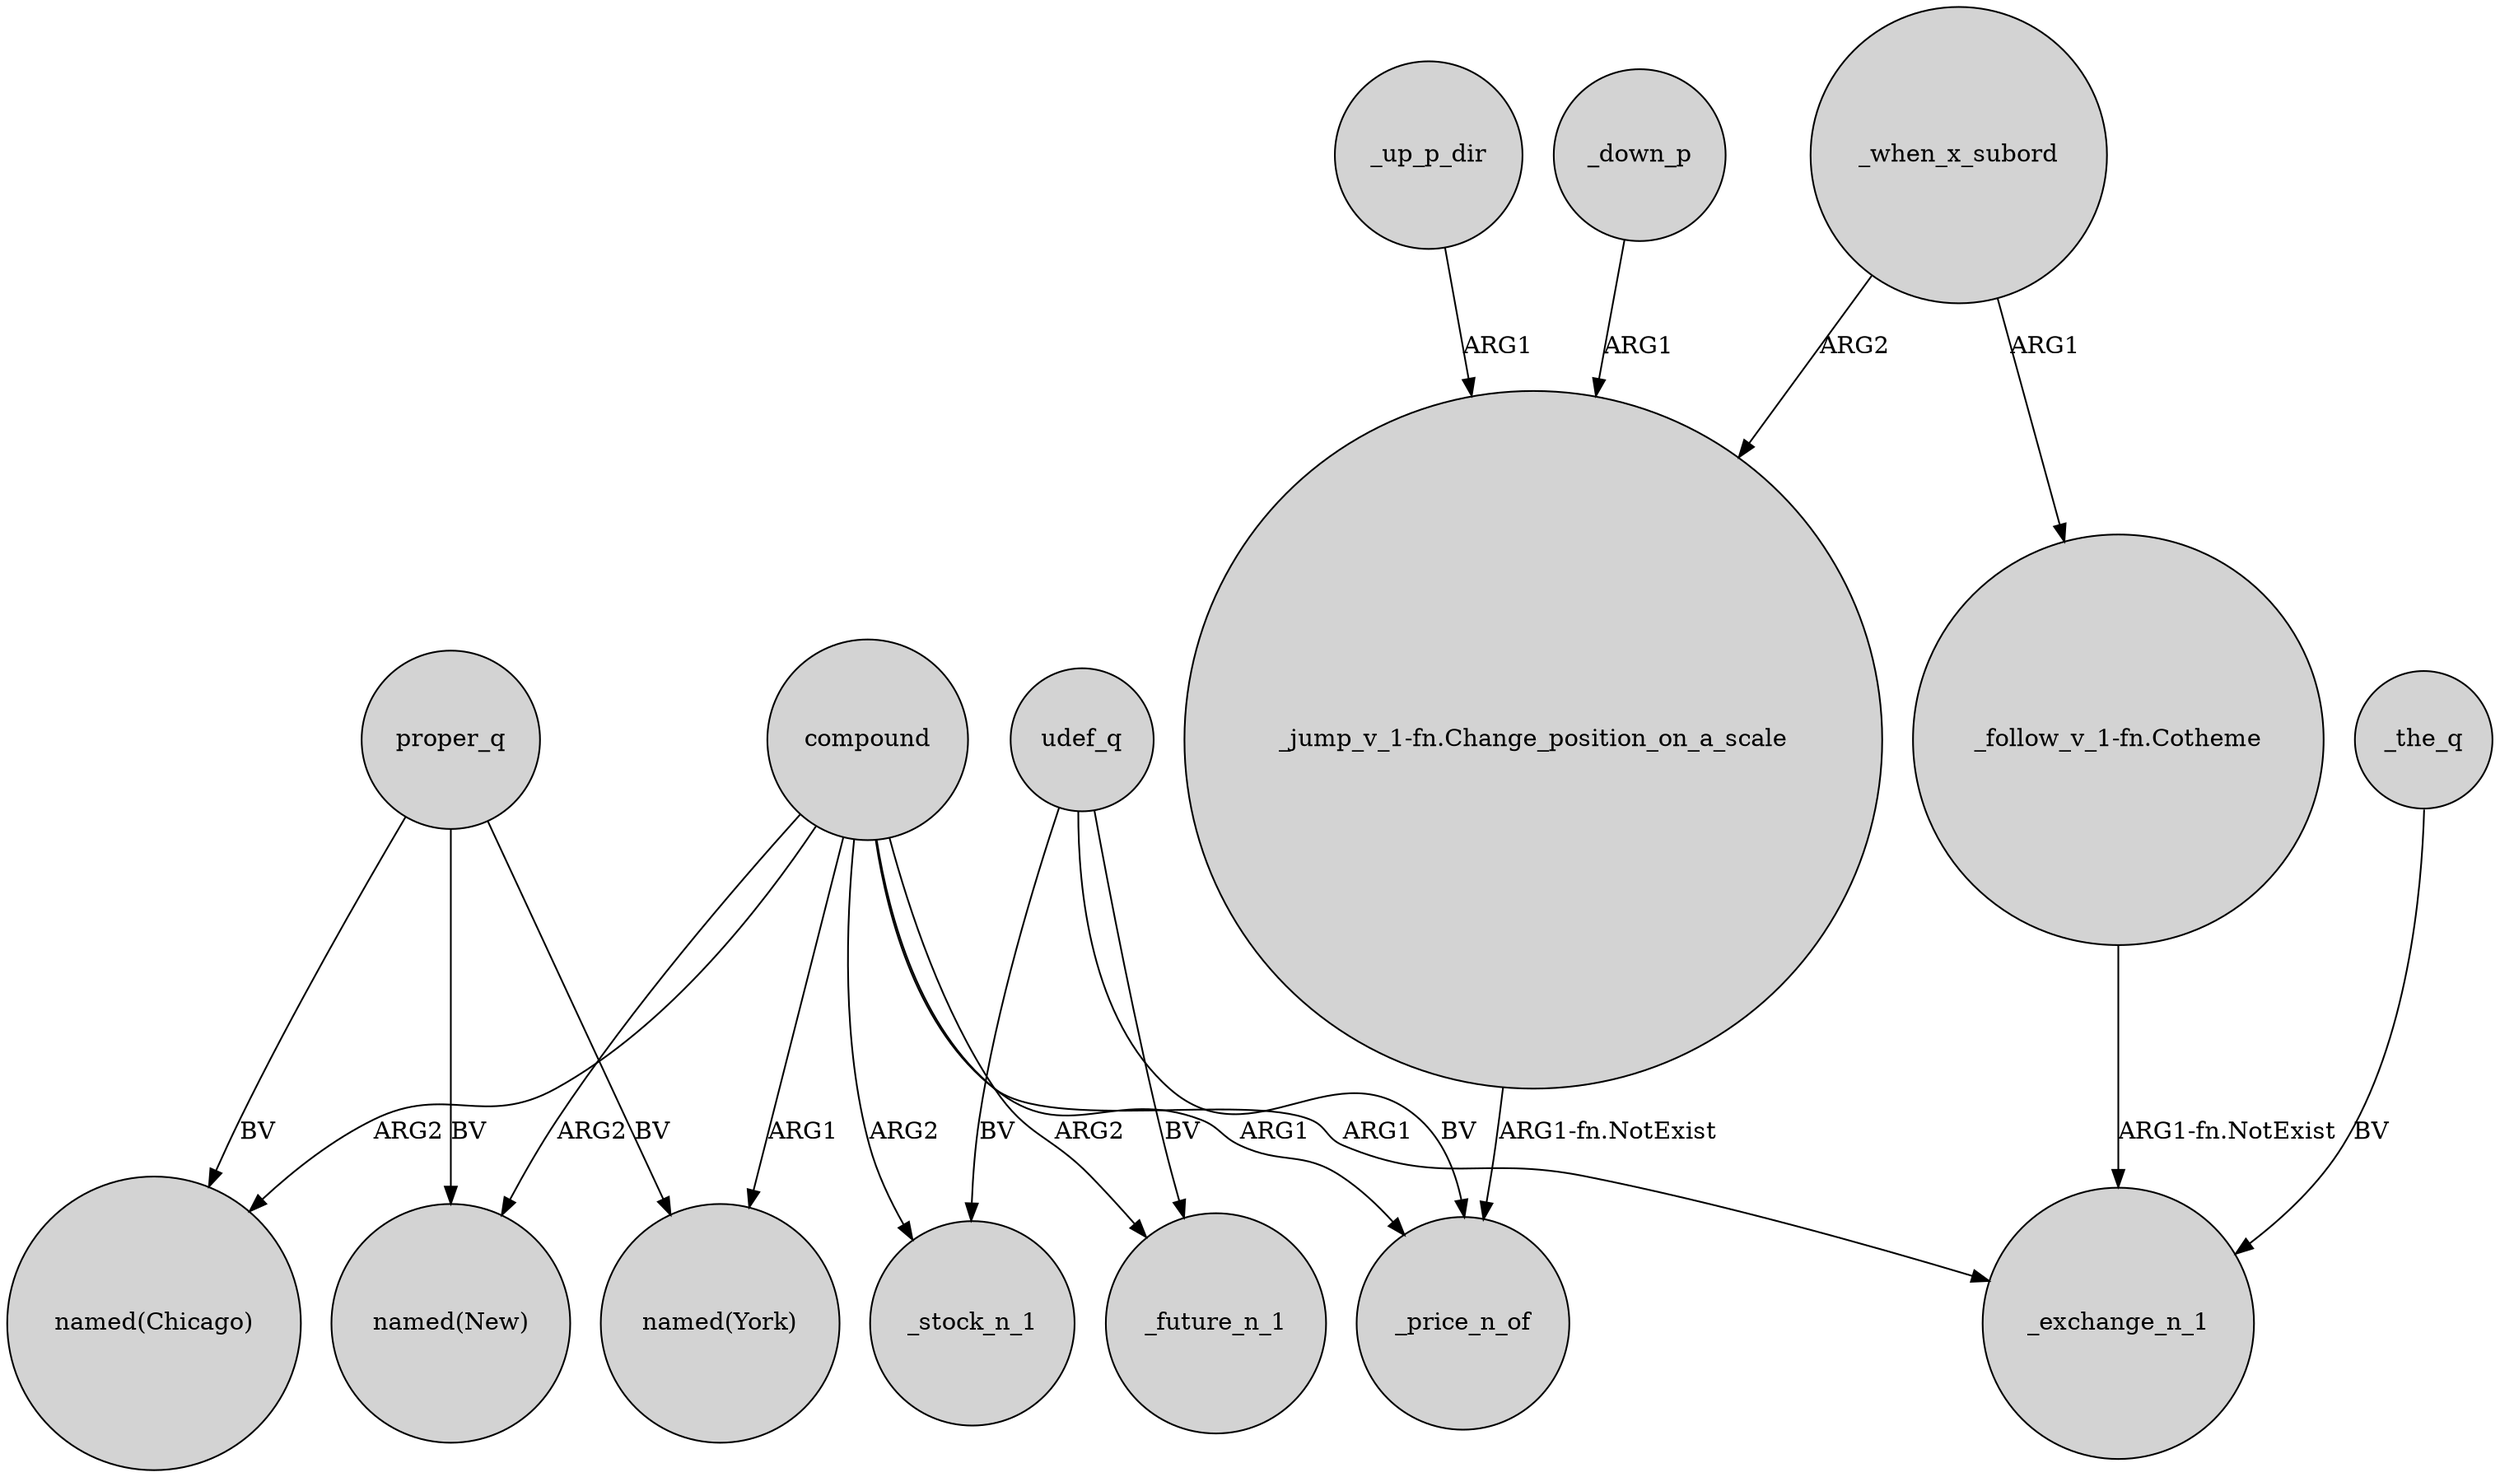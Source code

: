 digraph {
	node [shape=circle style=filled]
	compound -> "named(New)" [label=ARG2]
	udef_q -> _price_n_of [label=BV]
	_when_x_subord -> "_jump_v_1-fn.Change_position_on_a_scale" [label=ARG2]
	proper_q -> "named(New)" [label=BV]
	_up_p_dir -> "_jump_v_1-fn.Change_position_on_a_scale" [label=ARG1]
	"_jump_v_1-fn.Change_position_on_a_scale" -> _price_n_of [label="ARG1-fn.NotExist"]
	compound -> "named(Chicago)" [label=ARG2]
	compound -> _future_n_1 [label=ARG2]
	_when_x_subord -> "_follow_v_1-fn.Cotheme" [label=ARG1]
	compound -> _stock_n_1 [label=ARG2]
	udef_q -> _stock_n_1 [label=BV]
	compound -> "named(York)" [label=ARG1]
	compound -> _exchange_n_1 [label=ARG1]
	"_follow_v_1-fn.Cotheme" -> _exchange_n_1 [label="ARG1-fn.NotExist"]
	udef_q -> _future_n_1 [label=BV]
	compound -> _price_n_of [label=ARG1]
	proper_q -> "named(York)" [label=BV]
	proper_q -> "named(Chicago)" [label=BV]
	_down_p -> "_jump_v_1-fn.Change_position_on_a_scale" [label=ARG1]
	_the_q -> _exchange_n_1 [label=BV]
}
